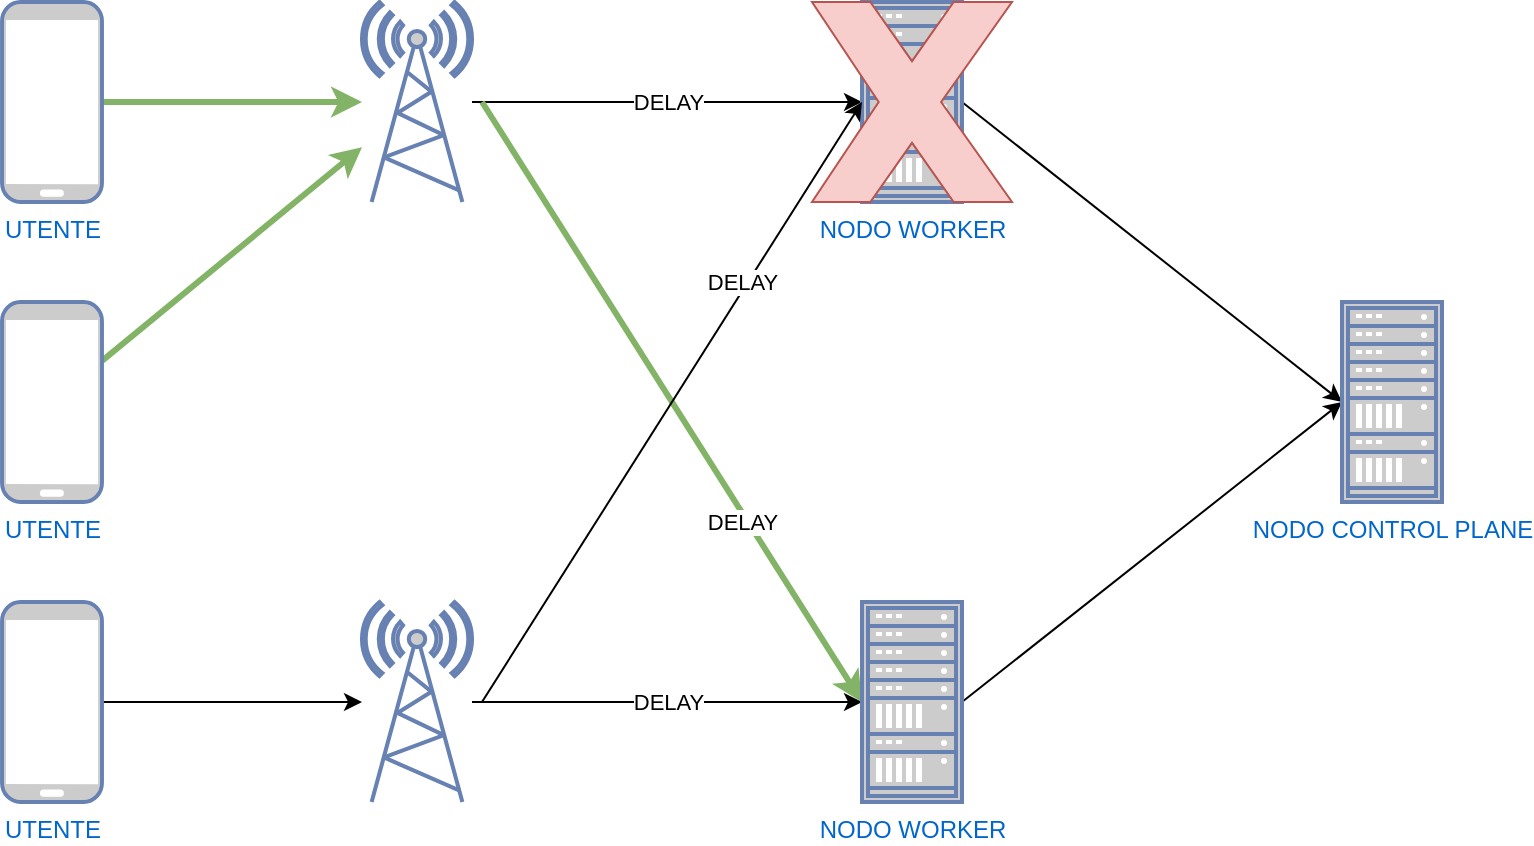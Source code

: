 <mxfile version="20.7.4" type="device"><diagram name="Page-1" id="d66fe2ae-3e9f-cf2f-6d29-e24063ad5d60"><mxGraphModel dx="2534" dy="1569" grid="1" gridSize="10" guides="1" tooltips="1" connect="1" arrows="1" fold="1" page="1" pageScale="1" pageWidth="1100" pageHeight="850" background="none" math="0" shadow="0"><root><mxCell id="0"/><mxCell id="1" parent="0"/><mxCell id="i6YwtUnQKHBLyYmnIK1T-20" value="DELAY" style="edgeStyle=orthogonalEdgeStyle;rounded=0;orthogonalLoop=1;jettySize=auto;html=1;entryX=0;entryY=0.5;entryDx=0;entryDy=0;entryPerimeter=0;" parent="1" source="i6YwtUnQKHBLyYmnIK1T-14" target="i6YwtUnQKHBLyYmnIK1T-18" edge="1"><mxGeometry relative="1" as="geometry"/></mxCell><mxCell id="HWIHHWXbk4KBUpeE7iqn-2" value="DELAY" style="rounded=0;orthogonalLoop=1;jettySize=auto;html=1;entryX=0;entryY=0.5;entryDx=0;entryDy=0;entryPerimeter=0;fillColor=#d5e8d4;strokeColor=#82b366;strokeWidth=3;" parent="1" target="i6YwtUnQKHBLyYmnIK1T-28" edge="1"><mxGeometry x="0.391" y="-3" relative="1" as="geometry"><mxPoint x="-800" y="-750" as="sourcePoint"/><mxPoint as="offset"/></mxGeometry></mxCell><mxCell id="i6YwtUnQKHBLyYmnIK1T-14" value="" style="fontColor=#0066CC;verticalAlign=top;verticalLabelPosition=bottom;labelPosition=center;align=center;html=1;outlineConnect=0;fillColor=#CCCCCC;strokeColor=#6881B3;gradientColor=none;gradientDirection=north;strokeWidth=2;shape=mxgraph.networks.radio_tower;" parent="1" vertex="1"><mxGeometry x="-860" y="-800" width="55" height="100" as="geometry"/></mxCell><mxCell id="i6YwtUnQKHBLyYmnIK1T-19" style="rounded=0;orthogonalLoop=1;jettySize=auto;html=1;exitX=1;exitY=0.5;exitDx=0;exitDy=0;exitPerimeter=0;strokeWidth=3;fillColor=#d5e8d4;strokeColor=#82b366;" parent="1" source="i6YwtUnQKHBLyYmnIK1T-16" target="i6YwtUnQKHBLyYmnIK1T-14" edge="1"><mxGeometry relative="1" as="geometry"/></mxCell><mxCell id="i6YwtUnQKHBLyYmnIK1T-16" value="UTENTE" style="fontColor=#0066CC;verticalAlign=top;verticalLabelPosition=bottom;labelPosition=center;align=center;html=1;outlineConnect=0;fillColor=#CCCCCC;strokeColor=#6881B3;gradientColor=none;gradientDirection=north;strokeWidth=2;shape=mxgraph.networks.mobile;" parent="1" vertex="1"><mxGeometry x="-1040" y="-800" width="50" height="100" as="geometry"/></mxCell><mxCell id="i6YwtUnQKHBLyYmnIK1T-21" style="rounded=0;orthogonalLoop=1;jettySize=auto;html=1;fillColor=#d5e8d4;strokeColor=#82b366;strokeWidth=3;" parent="1" source="i6YwtUnQKHBLyYmnIK1T-17" target="i6YwtUnQKHBLyYmnIK1T-14" edge="1"><mxGeometry relative="1" as="geometry"/></mxCell><mxCell id="i6YwtUnQKHBLyYmnIK1T-17" value="UTENTE" style="fontColor=#0066CC;verticalAlign=top;verticalLabelPosition=bottom;labelPosition=center;align=center;html=1;outlineConnect=0;fillColor=#CCCCCC;strokeColor=#6881B3;gradientColor=none;gradientDirection=north;strokeWidth=2;shape=mxgraph.networks.mobile;" parent="1" vertex="1"><mxGeometry x="-1040" y="-650" width="50" height="100" as="geometry"/></mxCell><mxCell id="i6YwtUnQKHBLyYmnIK1T-30" style="rounded=0;orthogonalLoop=1;jettySize=auto;html=1;exitX=1;exitY=0.5;exitDx=0;exitDy=0;exitPerimeter=0;entryX=0;entryY=0.5;entryDx=0;entryDy=0;entryPerimeter=0;" parent="1" source="i6YwtUnQKHBLyYmnIK1T-18" target="i6YwtUnQKHBLyYmnIK1T-29" edge="1"><mxGeometry relative="1" as="geometry"/></mxCell><mxCell id="i6YwtUnQKHBLyYmnIK1T-18" value="NODO WORKER" style="fontColor=#0066CC;verticalAlign=top;verticalLabelPosition=bottom;labelPosition=center;align=center;html=1;outlineConnect=0;fillColor=#CCCCCC;strokeColor=#6881B3;gradientColor=none;gradientDirection=north;strokeWidth=2;shape=mxgraph.networks.rack;" parent="1" vertex="1"><mxGeometry x="-610" y="-800" width="50" height="100" as="geometry"/></mxCell><mxCell id="i6YwtUnQKHBLyYmnIK1T-22" value="DELAY" style="edgeStyle=orthogonalEdgeStyle;rounded=0;orthogonalLoop=1;jettySize=auto;html=1;entryX=0;entryY=0.5;entryDx=0;entryDy=0;entryPerimeter=0;" parent="1" source="i6YwtUnQKHBLyYmnIK1T-23" target="i6YwtUnQKHBLyYmnIK1T-28" edge="1"><mxGeometry relative="1" as="geometry"/></mxCell><mxCell id="HWIHHWXbk4KBUpeE7iqn-1" value="DELAY" style="rounded=0;orthogonalLoop=1;jettySize=auto;html=1;entryX=0;entryY=0.5;entryDx=0;entryDy=0;entryPerimeter=0;" parent="1" target="i6YwtUnQKHBLyYmnIK1T-18" edge="1"><mxGeometry x="0.391" y="3" relative="1" as="geometry"><mxPoint x="-800" y="-450" as="sourcePoint"/><mxPoint as="offset"/></mxGeometry></mxCell><mxCell id="i6YwtUnQKHBLyYmnIK1T-23" value="" style="fontColor=#0066CC;verticalAlign=top;verticalLabelPosition=bottom;labelPosition=center;align=center;html=1;outlineConnect=0;fillColor=#CCCCCC;strokeColor=#6881B3;gradientColor=none;gradientDirection=north;strokeWidth=2;shape=mxgraph.networks.radio_tower;" parent="1" vertex="1"><mxGeometry x="-860" y="-500" width="55" height="100" as="geometry"/></mxCell><mxCell id="i6YwtUnQKHBLyYmnIK1T-24" style="rounded=0;orthogonalLoop=1;jettySize=auto;html=1;exitX=1;exitY=0.5;exitDx=0;exitDy=0;exitPerimeter=0;" parent="1" source="i6YwtUnQKHBLyYmnIK1T-25" target="i6YwtUnQKHBLyYmnIK1T-23" edge="1"><mxGeometry relative="1" as="geometry"/></mxCell><mxCell id="i6YwtUnQKHBLyYmnIK1T-25" value="UTENTE" style="fontColor=#0066CC;verticalAlign=top;verticalLabelPosition=bottom;labelPosition=center;align=center;html=1;outlineConnect=0;fillColor=#CCCCCC;strokeColor=#6881B3;gradientColor=none;gradientDirection=north;strokeWidth=2;shape=mxgraph.networks.mobile;" parent="1" vertex="1"><mxGeometry x="-1040" y="-500" width="50" height="100" as="geometry"/></mxCell><mxCell id="i6YwtUnQKHBLyYmnIK1T-32" style="rounded=0;orthogonalLoop=1;jettySize=auto;html=1;exitX=1;exitY=0.5;exitDx=0;exitDy=0;exitPerimeter=0;entryX=0;entryY=0.5;entryDx=0;entryDy=0;entryPerimeter=0;" parent="1" source="i6YwtUnQKHBLyYmnIK1T-28" target="i6YwtUnQKHBLyYmnIK1T-29" edge="1"><mxGeometry relative="1" as="geometry"><mxPoint x="-430" y="-600" as="targetPoint"/></mxGeometry></mxCell><mxCell id="i6YwtUnQKHBLyYmnIK1T-28" value="NODO WORKER" style="fontColor=#0066CC;verticalAlign=top;verticalLabelPosition=bottom;labelPosition=center;align=center;html=1;outlineConnect=0;fillColor=#CCCCCC;strokeColor=#6881B3;gradientColor=none;gradientDirection=north;strokeWidth=2;shape=mxgraph.networks.rack;" parent="1" vertex="1"><mxGeometry x="-610" y="-500" width="50" height="100" as="geometry"/></mxCell><mxCell id="i6YwtUnQKHBLyYmnIK1T-29" value="NODO CONTROL PLANE" style="fontColor=#0066CC;verticalAlign=top;verticalLabelPosition=bottom;labelPosition=center;align=center;html=1;outlineConnect=0;fillColor=#CCCCCC;strokeColor=#6881B3;gradientColor=none;gradientDirection=north;strokeWidth=2;shape=mxgraph.networks.rack;" parent="1" vertex="1"><mxGeometry x="-370" y="-650" width="50" height="100" as="geometry"/></mxCell><mxCell id="JUwOudlQgzTjLXITouC8-3" value="" style="verticalLabelPosition=bottom;verticalAlign=top;html=1;shape=mxgraph.basic.x;fillColor=#f8cecc;strokeColor=#b85450;" parent="1" vertex="1"><mxGeometry x="-635" y="-800" width="100" height="100" as="geometry"/></mxCell></root></mxGraphModel></diagram></mxfile>